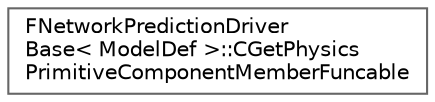 digraph "Graphical Class Hierarchy"
{
 // INTERACTIVE_SVG=YES
 // LATEX_PDF_SIZE
  bgcolor="transparent";
  edge [fontname=Helvetica,fontsize=10,labelfontname=Helvetica,labelfontsize=10];
  node [fontname=Helvetica,fontsize=10,shape=box,height=0.2,width=0.4];
  rankdir="LR";
  Node0 [id="Node000000",label="FNetworkPredictionDriver\lBase\< ModelDef \>::CGetPhysics\lPrimitiveComponentMemberFuncable",height=0.2,width=0.4,color="grey40", fillcolor="white", style="filled",URL="$df/d42/structFNetworkPredictionDriverBase_1_1CGetPhysicsPrimitiveComponentMemberFuncable.html",tooltip=" "];
}
